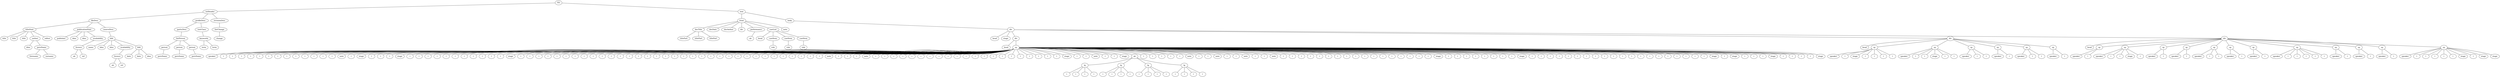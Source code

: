 graph Tree {
	"t0" [label = "TEI"];
	"t1" [label = "teiHeader"];
	"t2" [label = "fileDesc"];
	"t3" [label = "titleStmt"];
	"t4" [label = "title"];
	"t5" [label = "title"];
	"t6" [label = "title"];
	"t7" [label = "author"];
	"t8" [label = "idno"];
	"t9" [label = "persName"];
	"t10" [label = "forename"];
	"t11" [label = "surname"];
	"t12" [label = "editor"];
	"t13" [label = "publicationStmt"];
	"t14" [label = "publisher"];
	"t15" [label = "idno"];
	"t16" [label = "idno"];
	"t17" [label = "availability"];
	"t18" [label = "licence"];
	"t19" [label = "ab"];
	"t20" [label = "ref"];
	"t21" [label = "sourceDesc"];
	"t22" [label = "bibl"];
	"t23" [label = "name"];
	"t24" [label = "idno"];
	"t25" [label = "idno"];
	"t26" [label = "availability"];
	"t27" [label = "licence"];
	"t28" [label = "ab"];
	"t29" [label = "ref"];
	"t30" [label = "bibl"];
	"t31" [label = "date"];
	"t32" [label = "date"];
	"t33" [label = "idno"];
	"t34" [label = "profileDesc"];
	"t35" [label = "particDesc"];
	"t36" [label = "listPerson"];
	"t37" [label = "person"];
	"t38" [label = "persName"];
	"t39" [label = "person"];
	"t40" [label = "persName"];
	"t41" [label = "person"];
	"t42" [label = "persName"];
	"t43" [label = "textClass"];
	"t44" [label = "keywords"];
	"t45" [label = "term"];
	"t46" [label = "term"];
	"t47" [label = "revisionDesc"];
	"t48" [label = "listChange"];
	"t49" [label = "change"];
	"t50" [label = "text"];
	"t51" [label = "front"];
	"t52" [label = "docTitle"];
	"t53" [label = "titlePart"];
	"t54" [label = "titlePart"];
	"t55" [label = "titlePart"];
	"t56" [label = "docDate"];
	"t57" [label = "docAuthor"];
	"t58" [label = "div"];
	"t59" [label = "performance"];
	"t60" [label = "ab"];
	"t61" [label = "castList"];
	"t62" [label = "head"];
	"t63" [label = "castItem"];
	"t64" [label = "role"];
	"t65" [label = "castItem"];
	"t66" [label = "role"];
	"t67" [label = "castItem"];
	"t68" [label = "role"];
	"t69" [label = "note"];
	"t70" [label = "body"];
	"t71" [label = "div"];
	"t72" [label = "head"];
	"t73" [label = "stage"];
	"t74" [label = "div"];
	"t75" [label = "head"];
	"t76" [label = "sp"];
	"t77" [label = "speaker"];
	"t78" [label = "l"];
	"t79" [label = "l"];
	"t80" [label = "l"];
	"t81" [label = "l"];
	"t82" [label = "l"];
	"t83" [label = "l"];
	"t84" [label = "l"];
	"t85" [label = "l"];
	"t86" [label = "l"];
	"t87" [label = "l"];
	"t88" [label = "l"];
	"t89" [label = "l"];
	"t90" [label = "l"];
	"t91" [label = "note"];
	"t92" [label = "l"];
	"t93" [label = "stage"];
	"t94" [label = "l"];
	"t95" [label = "l"];
	"t96" [label = "l"];
	"t97" [label = "stage"];
	"t98" [label = "l"];
	"t99" [label = "l"];
	"t100" [label = "l"];
	"t101" [label = "l"];
	"t102" [label = "l"];
	"t103" [label = "l"];
	"t104" [label = "l"];
	"t105" [label = "l"];
	"t106" [label = "l"];
	"t107" [label = "l"];
	"t108" [label = "l"];
	"t109" [label = "stage"];
	"t110" [label = "l"];
	"t111" [label = "l"];
	"t112" [label = "l"];
	"t113" [label = "l"];
	"t114" [label = "l"];
	"t115" [label = "l"];
	"t116" [label = "l"];
	"t117" [label = "l"];
	"t118" [label = "l"];
	"t119" [label = "l"];
	"t120" [label = "l"];
	"t121" [label = "l"];
	"t122" [label = "l"];
	"t123" [label = "l"];
	"t124" [label = "l"];
	"t125" [label = "l"];
	"t126" [label = "l"];
	"t127" [label = "l"];
	"t128" [label = "l"];
	"t129" [label = "l"];
	"t130" [label = "l"];
	"t131" [label = "l"];
	"t132" [label = "l"];
	"t133" [label = "l"];
	"t134" [label = "l"];
	"t135" [label = "l"];
	"t136" [label = "l"];
	"t137" [label = "l"];
	"t138" [label = "l"];
	"t139" [label = "l"];
	"t140" [label = "l"];
	"t141" [label = "l"];
	"t142" [label = "l"];
	"t143" [label = "l"];
	"t144" [label = "note"];
	"t145" [label = "l"];
	"t146" [label = "l"];
	"t147" [label = "l"];
	"t148" [label = "note"];
	"t149" [label = "l"];
	"t150" [label = "l"];
	"t151" [label = "l"];
	"t152" [label = "l"];
	"t153" [label = "l"];
	"t154" [label = "l"];
	"t155" [label = "l"];
	"t156" [label = "l"];
	"t157" [label = "l"];
	"t158" [label = "l"];
	"t159" [label = "l"];
	"t160" [label = "l"];
	"t161" [label = "l"];
	"t162" [label = "l"];
	"t163" [label = "l"];
	"t164" [label = "l"];
	"t165" [label = "l"];
	"t166" [label = "l"];
	"t167" [label = "l"];
	"t168" [label = "l"];
	"t169" [label = "l"];
	"t170" [label = "stage"];
	"t171" [label = "l"];
	"t172" [label = "l"];
	"t173" [label = "note"];
	"t174" [label = "l"];
	"t175" [label = "l"];
	"t176" [label = "stage"];
	"t177" [label = "ab"];
	"t178" [label = "lg"];
	"t179" [label = "l"];
	"t180" [label = "l"];
	"t181" [label = "l"];
	"t182" [label = "l"];
	"t183" [label = "lg"];
	"t184" [label = "l"];
	"t185" [label = "l"];
	"t186" [label = "l"];
	"t187" [label = "l"];
	"t188" [label = "lg"];
	"t189" [label = "l"];
	"t190" [label = "l"];
	"t191" [label = "l"];
	"t192" [label = "l"];
	"t193" [label = "lg"];
	"t194" [label = "l"];
	"t195" [label = "l"];
	"t196" [label = "l"];
	"t197" [label = "l"];
	"t198" [label = "l"];
	"t199" [label = "l"];
	"t200" [label = "l"];
	"t201" [label = "l"];
	"t202" [label = "l"];
	"t203" [label = "note"];
	"t204" [label = "l"];
	"t205" [label = "l"];
	"t206" [label = "note"];
	"t207" [label = "l"];
	"t208" [label = "l"];
	"t209" [label = "note"];
	"t210" [label = "l"];
	"t211" [label = "l"];
	"t212" [label = "note"];
	"t213" [label = "l"];
	"t214" [label = "l"];
	"t215" [label = "l"];
	"t216" [label = "l"];
	"t217" [label = "l"];
	"t218" [label = "l"];
	"t219" [label = "l"];
	"t220" [label = "l"];
	"t221" [label = "l"];
	"t222" [label = "l"];
	"t223" [label = "l"];
	"t224" [label = "l"];
	"t225" [label = "l"];
	"t226" [label = "l"];
	"t227" [label = "l"];
	"t228" [label = "l"];
	"t229" [label = "l"];
	"t230" [label = "stage"];
	"t231" [label = "l"];
	"t232" [label = "l"];
	"t233" [label = "l"];
	"t234" [label = "l"];
	"t235" [label = "l"];
	"t236" [label = "l"];
	"t237" [label = "l"];
	"t238" [label = "l"];
	"t239" [label = "stage"];
	"t240" [label = "l"];
	"t241" [label = "l"];
	"t242" [label = "l"];
	"t243" [label = "l"];
	"t244" [label = "l"];
	"t245" [label = "l"];
	"t246" [label = "l"];
	"t247" [label = "l"];
	"t248" [label = "l"];
	"t249" [label = "l"];
	"t250" [label = "l"];
	"t251" [label = "l"];
	"t252" [label = "l"];
	"t253" [label = "l"];
	"t254" [label = "l"];
	"t255" [label = "l"];
	"t256" [label = "l"];
	"t257" [label = "l"];
	"t258" [label = "l"];
	"t259" [label = "l"];
	"t260" [label = "stage"];
	"t261" [label = "l"];
	"t262" [label = "stage"];
	"t263" [label = "l"];
	"t264" [label = "l"];
	"t265" [label = "l"];
	"t266" [label = "stage"];
	"t267" [label = "l"];
	"t268" [label = "l"];
	"t269" [label = "l"];
	"t270" [label = "l"];
	"t271" [label = "stage"];
	"t272" [label = "div"];
	"t273" [label = "head"];
	"t274" [label = "sp"];
	"t275" [label = "speaker"];
	"t276" [label = "l"];
	"t277" [label = "stage"];
	"t278" [label = "l"];
	"t279" [label = "l"];
	"t280" [label = "l"];
	"t281" [label = "l"];
	"t282" [label = "sp"];
	"t283" [label = "speaker"];
	"t284" [label = "l"];
	"t285" [label = "l"];
	"t286" [label = "stage"];
	"t287" [label = "l"];
	"t288" [label = "l"];
	"t289" [label = "sp"];
	"t290" [label = "speaker"];
	"t291" [label = "l"];
	"t292" [label = "l"];
	"t293" [label = "sp"];
	"t294" [label = "speaker"];
	"t295" [label = "l"];
	"t296" [label = "sp"];
	"t297" [label = "speaker"];
	"t298" [label = "l"];
	"t299" [label = "l"];
	"t300" [label = "sp"];
	"t301" [label = "speaker"];
	"t302" [label = "l"];
	"t303" [label = "div"];
	"t304" [label = "head"];
	"t305" [label = "sp"];
	"t306" [label = "speaker"];
	"t307" [label = "l"];
	"t308" [label = "sp"];
	"t309" [label = "speaker"];
	"t310" [label = "l"];
	"t311" [label = "l"];
	"t312" [label = "stage"];
	"t313" [label = "l"];
	"t314" [label = "sp"];
	"t315" [label = "speaker"];
	"t316" [label = "l"];
	"t317" [label = "sp"];
	"t318" [label = "speaker"];
	"t319" [label = "l"];
	"t320" [label = "sp"];
	"t321" [label = "speaker"];
	"t322" [label = "l"];
	"t323" [label = "l"];
	"t324" [label = "sp"];
	"t325" [label = "speaker"];
	"t326" [label = "l"];
	"t327" [label = "sp"];
	"t328" [label = "speaker"];
	"t329" [label = "l"];
	"t330" [label = "sp"];
	"t331" [label = "speaker"];
	"t332" [label = "l"];
	"t333" [label = "l"];
	"t334" [label = "l"];
	"t335" [label = "l"];
	"t336" [label = "l"];
	"t337" [label = "sp"];
	"t338" [label = "speaker"];
	"t339" [label = "l"];
	"t340" [label = "sp"];
	"t341" [label = "speaker"];
	"t342" [label = "l"];
	"t343" [label = "sp"];
	"t344" [label = "speaker"];
	"t345" [label = "l"];
	"t346" [label = "sp"];
	"t347" [label = "speaker"];
	"t348" [label = "l"];
	"t349" [label = "l"];
	"t350" [label = "l"];
	"t351" [label = "l"];
	"t352" [label = "l"];
	"t353" [label = "stage"];
	"t354" [label = "l"];
	"t355" [label = "stage"];
	"t356" [label = "stage"];
	"t0" -- "t1";
	"t1" -- "t2";
	"t2" -- "t3";
	"t3" -- "t4";
	"t3" -- "t5";
	"t3" -- "t6";
	"t3" -- "t7";
	"t7" -- "t8";
	"t7" -- "t9";
	"t9" -- "t10";
	"t9" -- "t11";
	"t3" -- "t12";
	"t2" -- "t13";
	"t13" -- "t14";
	"t13" -- "t15";
	"t13" -- "t16";
	"t13" -- "t17";
	"t17" -- "t18";
	"t18" -- "t19";
	"t18" -- "t20";
	"t2" -- "t21";
	"t21" -- "t22";
	"t22" -- "t23";
	"t22" -- "t24";
	"t22" -- "t25";
	"t22" -- "t26";
	"t26" -- "t27";
	"t27" -- "t28";
	"t27" -- "t29";
	"t22" -- "t30";
	"t30" -- "t31";
	"t30" -- "t32";
	"t30" -- "t33";
	"t1" -- "t34";
	"t34" -- "t35";
	"t35" -- "t36";
	"t36" -- "t37";
	"t37" -- "t38";
	"t36" -- "t39";
	"t39" -- "t40";
	"t36" -- "t41";
	"t41" -- "t42";
	"t34" -- "t43";
	"t43" -- "t44";
	"t44" -- "t45";
	"t44" -- "t46";
	"t1" -- "t47";
	"t47" -- "t48";
	"t48" -- "t49";
	"t0" -- "t50";
	"t50" -- "t51";
	"t51" -- "t52";
	"t52" -- "t53";
	"t52" -- "t54";
	"t52" -- "t55";
	"t51" -- "t56";
	"t51" -- "t57";
	"t51" -- "t58";
	"t51" -- "t59";
	"t59" -- "t60";
	"t51" -- "t61";
	"t61" -- "t62";
	"t61" -- "t63";
	"t63" -- "t64";
	"t61" -- "t65";
	"t65" -- "t66";
	"t61" -- "t67";
	"t67" -- "t68";
	"t51" -- "t69";
	"t50" -- "t70";
	"t70" -- "t71";
	"t71" -- "t72";
	"t71" -- "t73";
	"t71" -- "t74";
	"t74" -- "t75";
	"t74" -- "t76";
	"t76" -- "t77";
	"t76" -- "t78";
	"t76" -- "t79";
	"t76" -- "t80";
	"t76" -- "t81";
	"t76" -- "t82";
	"t76" -- "t83";
	"t76" -- "t84";
	"t76" -- "t85";
	"t76" -- "t86";
	"t76" -- "t87";
	"t76" -- "t88";
	"t76" -- "t89";
	"t76" -- "t90";
	"t76" -- "t91";
	"t76" -- "t92";
	"t76" -- "t93";
	"t76" -- "t94";
	"t76" -- "t95";
	"t76" -- "t96";
	"t76" -- "t97";
	"t76" -- "t98";
	"t76" -- "t99";
	"t76" -- "t100";
	"t76" -- "t101";
	"t76" -- "t102";
	"t76" -- "t103";
	"t76" -- "t104";
	"t76" -- "t105";
	"t76" -- "t106";
	"t76" -- "t107";
	"t76" -- "t108";
	"t76" -- "t109";
	"t76" -- "t110";
	"t76" -- "t111";
	"t76" -- "t112";
	"t76" -- "t113";
	"t76" -- "t114";
	"t76" -- "t115";
	"t76" -- "t116";
	"t76" -- "t117";
	"t76" -- "t118";
	"t76" -- "t119";
	"t76" -- "t120";
	"t76" -- "t121";
	"t76" -- "t122";
	"t76" -- "t123";
	"t76" -- "t124";
	"t76" -- "t125";
	"t76" -- "t126";
	"t76" -- "t127";
	"t76" -- "t128";
	"t76" -- "t129";
	"t76" -- "t130";
	"t76" -- "t131";
	"t76" -- "t132";
	"t76" -- "t133";
	"t76" -- "t134";
	"t76" -- "t135";
	"t76" -- "t136";
	"t76" -- "t137";
	"t76" -- "t138";
	"t76" -- "t139";
	"t76" -- "t140";
	"t76" -- "t141";
	"t76" -- "t142";
	"t76" -- "t143";
	"t76" -- "t144";
	"t76" -- "t145";
	"t76" -- "t146";
	"t76" -- "t147";
	"t76" -- "t148";
	"t76" -- "t149";
	"t76" -- "t150";
	"t76" -- "t151";
	"t76" -- "t152";
	"t76" -- "t153";
	"t76" -- "t154";
	"t76" -- "t155";
	"t76" -- "t156";
	"t76" -- "t157";
	"t76" -- "t158";
	"t76" -- "t159";
	"t76" -- "t160";
	"t76" -- "t161";
	"t76" -- "t162";
	"t76" -- "t163";
	"t76" -- "t164";
	"t76" -- "t165";
	"t76" -- "t166";
	"t76" -- "t167";
	"t76" -- "t168";
	"t76" -- "t169";
	"t76" -- "t170";
	"t76" -- "t171";
	"t76" -- "t172";
	"t76" -- "t173";
	"t76" -- "t174";
	"t76" -- "t175";
	"t76" -- "t176";
	"t76" -- "t177";
	"t177" -- "t178";
	"t178" -- "t179";
	"t178" -- "t180";
	"t178" -- "t181";
	"t178" -- "t182";
	"t177" -- "t183";
	"t183" -- "t184";
	"t183" -- "t185";
	"t183" -- "t186";
	"t183" -- "t187";
	"t177" -- "t188";
	"t188" -- "t189";
	"t188" -- "t190";
	"t188" -- "t191";
	"t188" -- "t192";
	"t177" -- "t193";
	"t193" -- "t194";
	"t193" -- "t195";
	"t193" -- "t196";
	"t193" -- "t197";
	"t76" -- "t198";
	"t76" -- "t199";
	"t76" -- "t200";
	"t76" -- "t201";
	"t76" -- "t202";
	"t76" -- "t203";
	"t76" -- "t204";
	"t76" -- "t205";
	"t76" -- "t206";
	"t76" -- "t207";
	"t76" -- "t208";
	"t76" -- "t209";
	"t76" -- "t210";
	"t76" -- "t211";
	"t76" -- "t212";
	"t76" -- "t213";
	"t76" -- "t214";
	"t76" -- "t215";
	"t76" -- "t216";
	"t76" -- "t217";
	"t76" -- "t218";
	"t76" -- "t219";
	"t76" -- "t220";
	"t76" -- "t221";
	"t76" -- "t222";
	"t76" -- "t223";
	"t76" -- "t224";
	"t76" -- "t225";
	"t76" -- "t226";
	"t76" -- "t227";
	"t76" -- "t228";
	"t76" -- "t229";
	"t76" -- "t230";
	"t76" -- "t231";
	"t76" -- "t232";
	"t76" -- "t233";
	"t76" -- "t234";
	"t76" -- "t235";
	"t76" -- "t236";
	"t76" -- "t237";
	"t76" -- "t238";
	"t76" -- "t239";
	"t76" -- "t240";
	"t76" -- "t241";
	"t76" -- "t242";
	"t76" -- "t243";
	"t76" -- "t244";
	"t76" -- "t245";
	"t76" -- "t246";
	"t76" -- "t247";
	"t76" -- "t248";
	"t76" -- "t249";
	"t76" -- "t250";
	"t76" -- "t251";
	"t76" -- "t252";
	"t76" -- "t253";
	"t76" -- "t254";
	"t76" -- "t255";
	"t76" -- "t256";
	"t76" -- "t257";
	"t76" -- "t258";
	"t76" -- "t259";
	"t76" -- "t260";
	"t76" -- "t261";
	"t76" -- "t262";
	"t76" -- "t263";
	"t76" -- "t264";
	"t76" -- "t265";
	"t76" -- "t266";
	"t76" -- "t267";
	"t76" -- "t268";
	"t76" -- "t269";
	"t76" -- "t270";
	"t76" -- "t271";
	"t71" -- "t272";
	"t272" -- "t273";
	"t272" -- "t274";
	"t274" -- "t275";
	"t274" -- "t276";
	"t274" -- "t277";
	"t274" -- "t278";
	"t274" -- "t279";
	"t274" -- "t280";
	"t274" -- "t281";
	"t272" -- "t282";
	"t282" -- "t283";
	"t282" -- "t284";
	"t282" -- "t285";
	"t282" -- "t286";
	"t282" -- "t287";
	"t282" -- "t288";
	"t272" -- "t289";
	"t289" -- "t290";
	"t289" -- "t291";
	"t289" -- "t292";
	"t272" -- "t293";
	"t293" -- "t294";
	"t293" -- "t295";
	"t272" -- "t296";
	"t296" -- "t297";
	"t296" -- "t298";
	"t296" -- "t299";
	"t272" -- "t300";
	"t300" -- "t301";
	"t300" -- "t302";
	"t71" -- "t303";
	"t303" -- "t304";
	"t303" -- "t305";
	"t305" -- "t306";
	"t305" -- "t307";
	"t303" -- "t308";
	"t308" -- "t309";
	"t308" -- "t310";
	"t308" -- "t311";
	"t308" -- "t312";
	"t308" -- "t313";
	"t303" -- "t314";
	"t314" -- "t315";
	"t314" -- "t316";
	"t303" -- "t317";
	"t317" -- "t318";
	"t317" -- "t319";
	"t303" -- "t320";
	"t320" -- "t321";
	"t320" -- "t322";
	"t320" -- "t323";
	"t303" -- "t324";
	"t324" -- "t325";
	"t324" -- "t326";
	"t303" -- "t327";
	"t327" -- "t328";
	"t327" -- "t329";
	"t303" -- "t330";
	"t330" -- "t331";
	"t330" -- "t332";
	"t330" -- "t333";
	"t330" -- "t334";
	"t330" -- "t335";
	"t330" -- "t336";
	"t303" -- "t337";
	"t337" -- "t338";
	"t337" -- "t339";
	"t303" -- "t340";
	"t340" -- "t341";
	"t340" -- "t342";
	"t303" -- "t343";
	"t343" -- "t344";
	"t343" -- "t345";
	"t303" -- "t346";
	"t346" -- "t347";
	"t346" -- "t348";
	"t346" -- "t349";
	"t346" -- "t350";
	"t346" -- "t351";
	"t346" -- "t352";
	"t346" -- "t353";
	"t346" -- "t354";
	"t346" -- "t355";
	"t346" -- "t356";
}
